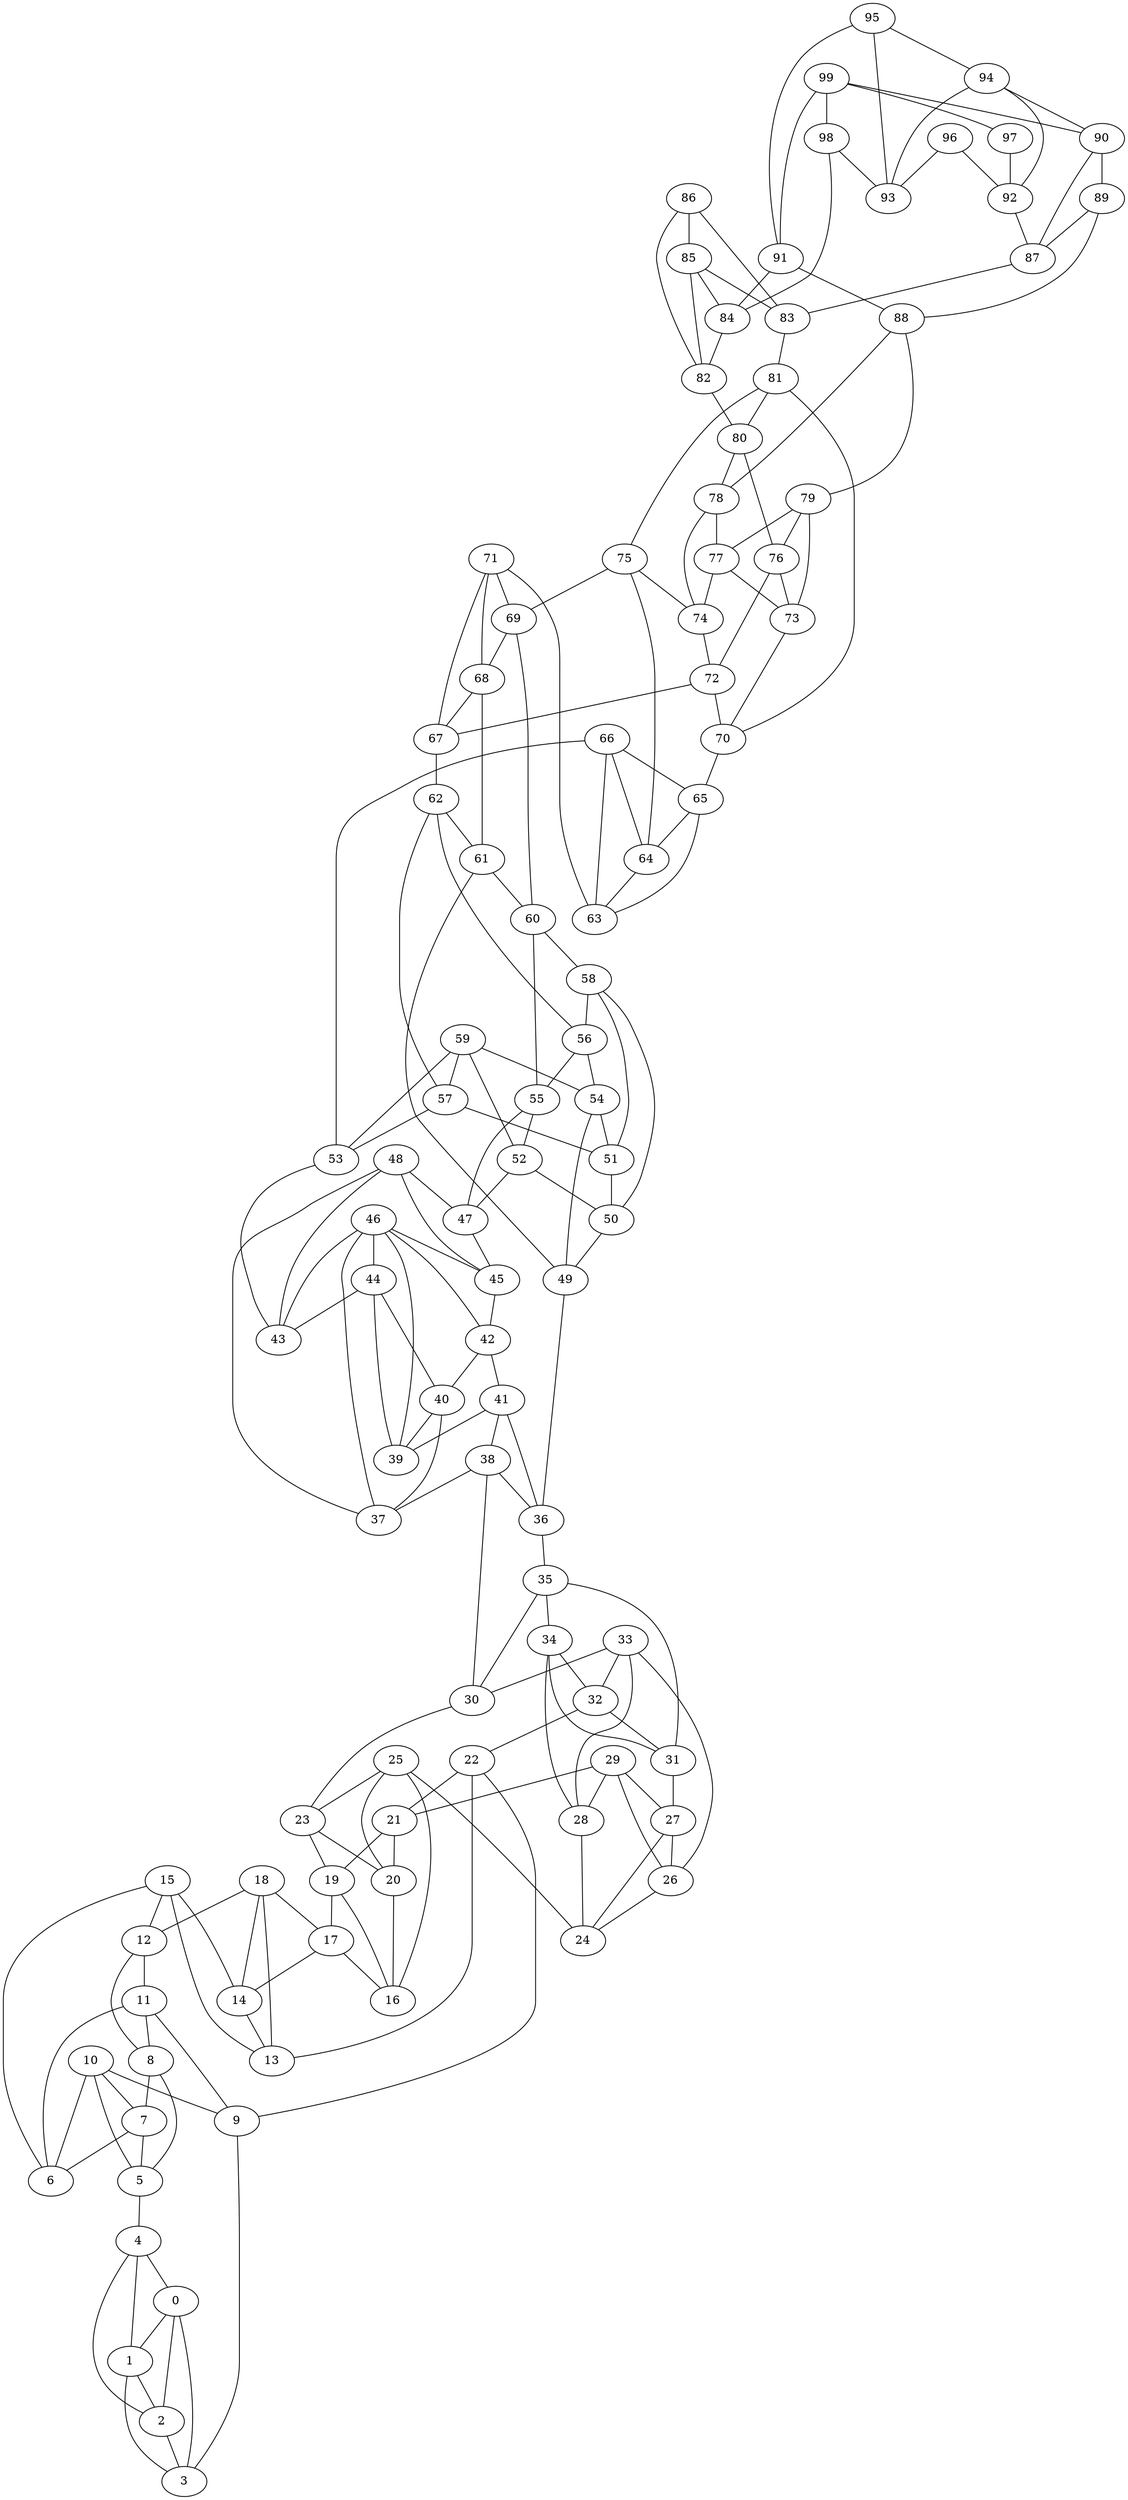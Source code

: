 graph {
	0 [label = 0]
	1 [label = 1]
	2 [label = 2]
	3 [label = 3]
	4 [label = 4]
	5 [label = 5]
	6 [label = 6]
	7 [label = 7]
	8 [label = 8]
	9 [label = 9]
	10 [label = 10]
	11 [label = 11]
	12 [label = 12]
	13 [label = 13]
	14 [label = 14]
	15 [label = 15]
	16 [label = 16]
	17 [label = 17]
	18 [label = 18]
	19 [label = 19]
	20 [label = 20]
	21 [label = 21]
	22 [label = 22]
	23 [label = 23]
	24 [label = 24]
	25 [label = 25]
	26 [label = 26]
	27 [label = 27]
	28 [label = 28]
	29 [label = 29]
	30 [label = 30]
	31 [label = 31]
	32 [label = 32]
	33 [label = 33]
	34 [label = 34]
	35 [label = 35]
	36 [label = 36]
	37 [label = 37]
	38 [label = 38]
	39 [label = 39]
	40 [label = 40]
	41 [label = 41]
	42 [label = 42]
	43 [label = 43]
	44 [label = 44]
	45 [label = 45]
	46 [label = 46]
	47 [label = 47]
	48 [label = 48]
	49 [label = 49]
	50 [label = 50]
	51 [label = 51]
	52 [label = 52]
	53 [label = 53]
	54 [label = 54]
	55 [label = 55]
	56 [label = 56]
	57 [label = 57]
	58 [label = 58]
	59 [label = 59]
	60 [label = 60]
	61 [label = 61]
	62 [label = 62]
	63 [label = 63]
	64 [label = 64]
	65 [label = 65]
	66 [label = 66]
	67 [label = 67]
	68 [label = 68]
	69 [label = 69]
	70 [label = 70]
	71 [label = 71]
	72 [label = 72]
	73 [label = 73]
	74 [label = 74]
	75 [label = 75]
	76 [label = 76]
	77 [label = 77]
	78 [label = 78]
	79 [label = 79]
	80 [label = 80]
	81 [label = 81]
	82 [label = 82]
	83 [label = 83]
	84 [label = 84]
	85 [label = 85]
	86 [label = 86]
	87 [label = 87]
	88 [label = 88]
	89 [label = 89]
	90 [label = 90]
	91 [label = 91]
	92 [label = 92]
	93 [label = 93]
	94 [label = 94]
	95 [label = 95]
	96 [label = 96]
	97 [label = 97]
	98 [label = 98]
	99 [label = 99]
	0--1;
	0--2;
	0--3;
	1--2;
	1--3;
	2--3;
	4--0;
	4--1;
	4--2;
	5--4;
	7--5;
	7--6;
	8--5;
	8--7;
	9--3;
	10--5;
	10--6;
	10--7;
	10--9;
	11--6;
	11--8;
	11--9;
	12--8;
	12--11;
	14--13;
	15--6;
	15--12;
	15--13;
	15--14;
	17--14;
	17--16;
	18--12;
	18--13;
	18--14;
	18--17;
	19--16;
	19--17;
	20--16;
	21--19;
	21--20;
	22--9;
	22--13;
	22--21;
	23--19;
	23--20;
	25--16;
	25--20;
	25--23;
	25--24;
	26--24;
	27--24;
	27--26;
	28--24;
	29--21;
	29--26;
	29--27;
	29--28;
	30--23;
	31--27;
	32--22;
	32--31;
	33--26;
	33--28;
	33--30;
	33--32;
	34--28;
	34--31;
	34--32;
	35--30;
	35--31;
	35--34;
	36--35;
	38--30;
	38--36;
	38--37;
	40--37;
	40--39;
	41--36;
	41--38;
	41--39;
	42--40;
	42--41;
	44--39;
	44--40;
	44--43;
	45--42;
	46--37;
	46--39;
	46--42;
	46--43;
	46--44;
	46--45;
	47--45;
	48--37;
	48--43;
	48--45;
	48--47;
	49--36;
	50--49;
	51--50;
	52--47;
	52--50;
	53--43;
	54--49;
	54--51;
	55--47;
	55--52;
	56--54;
	56--55;
	57--51;
	57--53;
	58--50;
	58--51;
	58--56;
	59--52;
	59--53;
	59--54;
	59--57;
	60--55;
	60--58;
	61--49;
	61--60;
	62--56;
	62--57;
	62--61;
	64--63;
	65--63;
	65--64;
	66--53;
	66--63;
	66--64;
	66--65;
	67--62;
	68--61;
	68--67;
	69--60;
	69--68;
	70--65;
	71--63;
	71--67;
	71--68;
	71--69;
	72--67;
	72--70;
	73--70;
	74--72;
	75--64;
	75--69;
	75--74;
	76--72;
	76--73;
	77--73;
	77--74;
	78--74;
	78--77;
	79--73;
	79--76;
	79--77;
	80--76;
	80--78;
	81--70;
	81--75;
	81--80;
	82--80;
	83--81;
	84--82;
	85--82;
	85--83;
	85--84;
	86--82;
	86--83;
	86--85;
	87--83;
	88--78;
	88--79;
	89--87;
	89--88;
	90--87;
	90--89;
	91--84;
	91--88;
	92--87;
	94--90;
	94--92;
	94--93;
	95--91;
	95--93;
	95--94;
	96--92;
	96--93;
	97--92;
	98--84;
	98--93;
	99--90;
	99--91;
	99--97;
	99--98;
}